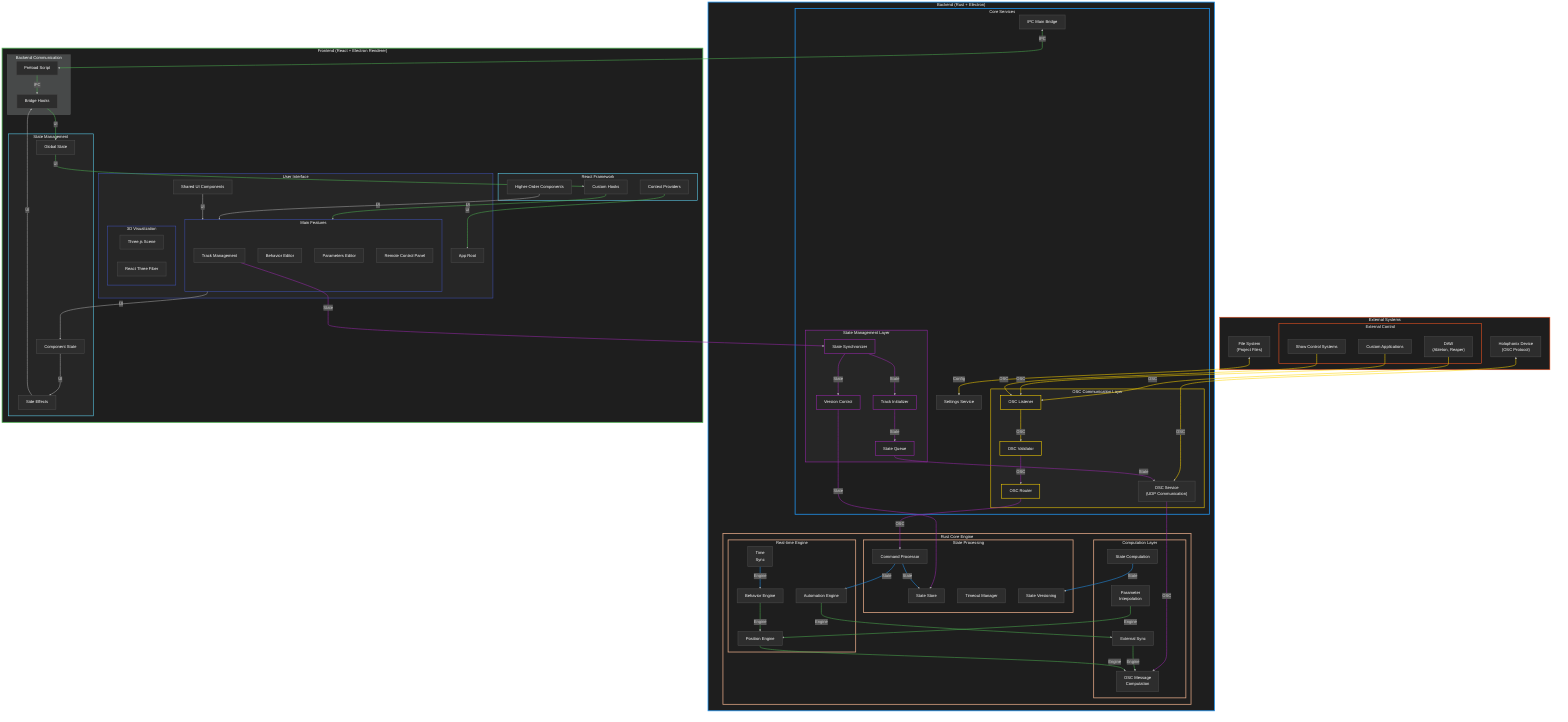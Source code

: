 %%{init: {
  'theme': 'dark',
  'themeVariables': {
    'primaryColor': '#2d2d2d',
    'primaryTextColor': '#fff',
    'primaryBorderColor': '#4a4a4a',
    'lineColor': '#a7a7a7',
    'secondaryColor': '#2d2d2d',
    'tertiaryColor': '#2d2d2d',
    'fontSize': '16px',
    'fontFamily': 'arial'
  }
}}%%
graph TB
    %% Layout Direction
    direction TB

    %% External Systems at the Top
    subgraph External["External Systems"]
        direction LR
        HolophonixDevice["Holophonix Device\n(OSC Protocol)"]
        FileSystem["File System\n(Project Files)"]
        
        subgraph ExternalControl["External Control"]
            direction LR
            DAW["DAW\n(Ableton, Reaper)"]
            CustomApp["Custom Applications"]
            ShowControl["Show Control Systems"]
        end
    end

    %% Backend Systems
    subgraph Backend["Backend (Rust + Electron)"]
        direction TB
        
        subgraph MainServices["Core Services"]
            direction TB
            IPCMain["IPC Main Bridge"]
            SettingsService["Settings Service"]
            
            subgraph OSCServer["OSC Communication Layer"]
                direction TB
                OSCService["OSC Service\n(UDP Communication)"]
                OSCListener["OSC Listener"]
                OSCRouter["OSC Router"]
                OSCValidator["OSC Validator"]
            end

            subgraph StateSynchronization["State Management Layer"]
                direction TB
                StateSynchronizer["State Synchronizer"]
                TrackInitializer["Track Initializer"]
                StateQueue["State Queue"]
                VersionControl["Version Control"]
            end
        end
        
        subgraph RustCore["Rust Core Engine"]
            direction TB
            
            subgraph StateManager["State Processing"]
                direction TB
                StateStore["State Store"]
                CommandProcessor["Command Processor"]
                TimeoutManager["Timeout Manager"]
                StateVersioning["State Versioning"]
            end

            subgraph CoreEngine["Real-time Engine"]
                direction LR
                TimeSync["Time\nSync"]
                BehaviorEngine["Behavior Engine"]
                PositionEngine["Position Engine"]
                AutomationEngine["Automation Engine"]
            end
            
            subgraph ComputationLayer["Computation Layer"]
                direction TB
                OSCCompute["OSC Message\nComputation"]
                Interpolator["Parameter\nInterpolation"]
                ExternalSync["External Sync"]
                StateCompute["State Computation"]
            end
        end
    end

    %% Frontend Systems
    subgraph Frontend["Frontend (React + Electron Renderer)"]
        direction TB
        
        subgraph UIBridge["Backend Communication"]
            direction LR
            Preload["Preload Script"]
            BridgeHooks["Bridge Hooks"]
        end

        subgraph ReactCore["React Framework"]
            direction LR
            Providers["Context Providers"]
            CustomHooks["Custom Hooks"]
            HOCs["Higher-Order Components"]
        end

        subgraph UIComponents["User Interface"]
            direction TB
            AppRoot["App Root"]
            
            subgraph Features["Main Features"]
                direction LR
                TrackManagement["Track Management"]
                BehaviorFeature["Behavior Editor"]
                ParameterFeature["Parameters Editor"]
                RemoteControl["Remote Control Panel"]
            end

            subgraph Visualization["3D Visualization"]
                direction LR
                ThreeScene["Three.js Scene"]
                R3FComponents["React Three Fiber"]
            end

            SharedUI["Shared UI Components"]
        end

        subgraph UIState["State Management"]
            direction LR
            LocalState["Component State"]
            GlobalState["Global State"]
            EffectsLayer["Side Effects"]
        end
    end

    %% Connections - External to Backend
    DAW & CustomApp & ShowControl -->|"OSC"|OSCListener
    HolophonixDevice <-->|"OSC"|OSCService
    FileSystem <-->|"Config"|SettingsService

    %% OSC Flow
    OSCListener -->|"OSC"|OSCValidator -->|"OSC"|OSCRouter
    OSCRouter -->|"OSC"|CommandProcessor
    OSCService -->|"OSC"|OSCCompute

    %% State Synchronization Flow
    TrackManagement -->|"State"|StateSynchronizer
    StateSynchronizer -->|"State"|TrackInitializer
    TrackInitializer -->|"State"|StateQueue
    StateQueue -->|"State"|OSCService
    StateSynchronizer -->|"State"|VersionControl
    VersionControl -->|"State"|StateStore
    CommandProcessor -->|"State"|StateStore
    CommandProcessor -->|"State"|AutomationEngine
    StateCompute -->|"State"|StateVersioning
    
    %% Engine Flow
    TimeSync -->|"Engine"|BehaviorEngine -->|"Engine"|PositionEngine
    AutomationEngine -->|"Engine"|ExternalSync -->|"Engine"|OSCCompute
    Interpolator -->|"Engine"|PositionEngine
    PositionEngine -->|"Engine"|OSCCompute

    %% IPC Communication
    IPCMain <-->|"IPC"|Preload
    Preload -->|"IPC"|BridgeHooks
    BridgeHooks -->|"UI"|GlobalState
    GlobalState -->|"UI"|CustomHooks
    CustomHooks -->|"UI"|Features
    Providers -->|"UI"|AppRoot
    HOCs -->|"UI"|Features
    SharedUI -->|"UI"|Features
    Features -->|"UI"|LocalState
    LocalState -->|"UI"|EffectsLayer
    EffectsLayer -->|"UI"|BridgeHooks

    %% Styles
    classDef default fill:#2d2d2d,stroke:#4a4a4a,stroke-width:2px,color:#fff
    classDef external fill:#1e1e1e,stroke:#ff5722,stroke-width:2px,color:#fff
    classDef backend fill:#1e1e1e,stroke:#2196f3,stroke-width:3px,color:#fff
    classDef rustCore fill:#1e1e1e,stroke:#dea584,stroke-width:3px,color:#fff
    classDef frontend fill:#1e1e1e,stroke:#4caf50,stroke-width:3px,color:#fff
    classDef react fill:#262626,stroke:#61dafb,stroke-width:2px,color:#fff
    classDef ui fill:#262626,stroke:#3f51b5,stroke-width:2px,color:#fff
    classDef osc fill:#262626,stroke:#ffd700,stroke-width:2px,color:#fff
    classDef sync fill:#262626,stroke:#9c27b0,stroke-width:2px,color:#fff

    %% Apply styles
    class External,ExternalControl external
    class Backend,MainServices backend
    class RustCore,CoreEngine,ComputationLayer,StateManager rustCore
    class Frontend frontend
    class ReactCore,UIState react
    class UIComponents,Features,Visualization ui
    class OSCServer,OSCListener,OSCRouter,OSCValidator osc
    class StateSynchronization,StateSynchronizer,TrackInitializer,StateQueue,VersionControl sync

%% Link colors
linkStyle default stroke:#a7a7a7,stroke-width:2px
%% OSC Messages: Gold
linkStyle 0,1,2,3,4,5 stroke:#ffd700,stroke-width:2px
%% State Flow: Purple
linkStyle 6,7,8,9,10,11,12,13,14 stroke:#9c27b0,stroke-width:2px
%% Engine Flow: Blue
linkStyle 15,16,17,18 stroke:#2196f3,stroke-width:2px
%% IPC/UI Flow: Green
linkStyle 19,20,21,22,23,24,25,26,27,28,29 stroke:#4caf50,stroke-width:2px